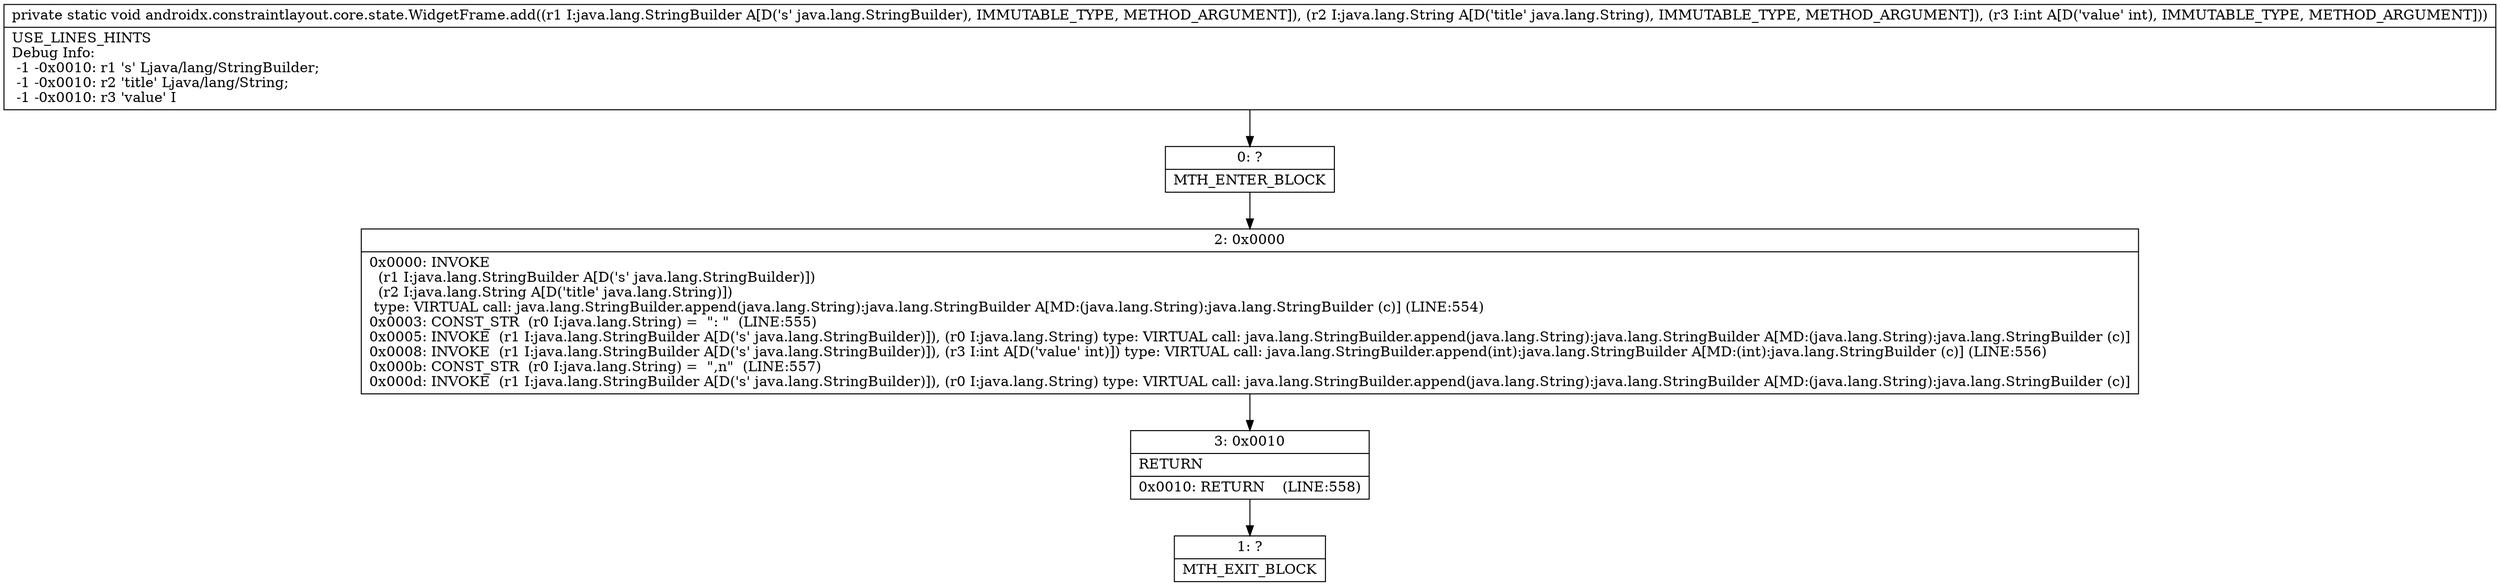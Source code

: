 digraph "CFG forandroidx.constraintlayout.core.state.WidgetFrame.add(Ljava\/lang\/StringBuilder;Ljava\/lang\/String;I)V" {
Node_0 [shape=record,label="{0\:\ ?|MTH_ENTER_BLOCK\l}"];
Node_2 [shape=record,label="{2\:\ 0x0000|0x0000: INVOKE  \l  (r1 I:java.lang.StringBuilder A[D('s' java.lang.StringBuilder)])\l  (r2 I:java.lang.String A[D('title' java.lang.String)])\l type: VIRTUAL call: java.lang.StringBuilder.append(java.lang.String):java.lang.StringBuilder A[MD:(java.lang.String):java.lang.StringBuilder (c)] (LINE:554)\l0x0003: CONST_STR  (r0 I:java.lang.String) =  \": \"  (LINE:555)\l0x0005: INVOKE  (r1 I:java.lang.StringBuilder A[D('s' java.lang.StringBuilder)]), (r0 I:java.lang.String) type: VIRTUAL call: java.lang.StringBuilder.append(java.lang.String):java.lang.StringBuilder A[MD:(java.lang.String):java.lang.StringBuilder (c)]\l0x0008: INVOKE  (r1 I:java.lang.StringBuilder A[D('s' java.lang.StringBuilder)]), (r3 I:int A[D('value' int)]) type: VIRTUAL call: java.lang.StringBuilder.append(int):java.lang.StringBuilder A[MD:(int):java.lang.StringBuilder (c)] (LINE:556)\l0x000b: CONST_STR  (r0 I:java.lang.String) =  \",n\"  (LINE:557)\l0x000d: INVOKE  (r1 I:java.lang.StringBuilder A[D('s' java.lang.StringBuilder)]), (r0 I:java.lang.String) type: VIRTUAL call: java.lang.StringBuilder.append(java.lang.String):java.lang.StringBuilder A[MD:(java.lang.String):java.lang.StringBuilder (c)]\l}"];
Node_3 [shape=record,label="{3\:\ 0x0010|RETURN\l|0x0010: RETURN    (LINE:558)\l}"];
Node_1 [shape=record,label="{1\:\ ?|MTH_EXIT_BLOCK\l}"];
MethodNode[shape=record,label="{private static void androidx.constraintlayout.core.state.WidgetFrame.add((r1 I:java.lang.StringBuilder A[D('s' java.lang.StringBuilder), IMMUTABLE_TYPE, METHOD_ARGUMENT]), (r2 I:java.lang.String A[D('title' java.lang.String), IMMUTABLE_TYPE, METHOD_ARGUMENT]), (r3 I:int A[D('value' int), IMMUTABLE_TYPE, METHOD_ARGUMENT]))  | USE_LINES_HINTS\lDebug Info:\l  \-1 \-0x0010: r1 's' Ljava\/lang\/StringBuilder;\l  \-1 \-0x0010: r2 'title' Ljava\/lang\/String;\l  \-1 \-0x0010: r3 'value' I\l}"];
MethodNode -> Node_0;Node_0 -> Node_2;
Node_2 -> Node_3;
Node_3 -> Node_1;
}

